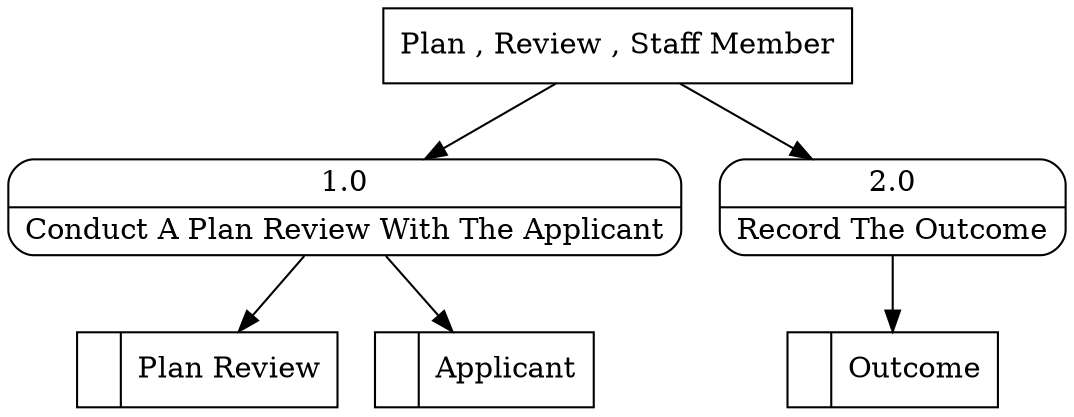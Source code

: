 digraph dfd2{ 
node[shape=record]
200 [label="<f0>  |<f1> Plan Review " ];
201 [label="<f0>  |<f1> Applicant " ];
202 [label="<f0>  |<f1> Outcome " ];
203 [label="Plan , Review , Staff Member" shape=box];
204 [label="{<f0> 1.0|<f1> Conduct A Plan Review With The Applicant }" shape=Mrecord];
205 [label="{<f0> 2.0|<f1> Record The Outcome }" shape=Mrecord];
203 -> 204
203 -> 205
204 -> 200
204 -> 201
205 -> 202
}